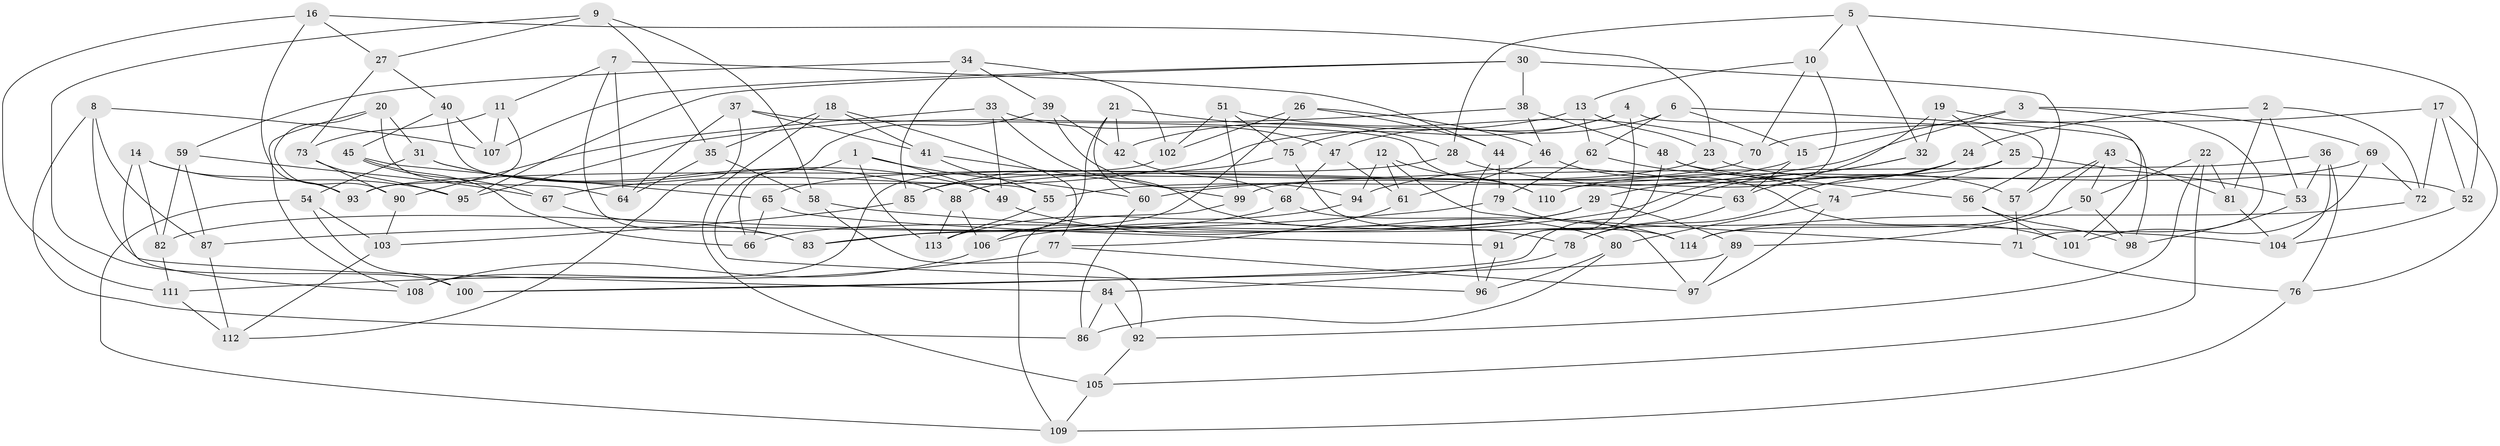 // coarse degree distribution, {6: 0.5072463768115942, 4: 0.2898550724637681, 5: 0.13043478260869565, 3: 0.07246376811594203}
// Generated by graph-tools (version 1.1) at 2025/38/03/04/25 23:38:06]
// undirected, 114 vertices, 228 edges
graph export_dot {
  node [color=gray90,style=filled];
  1;
  2;
  3;
  4;
  5;
  6;
  7;
  8;
  9;
  10;
  11;
  12;
  13;
  14;
  15;
  16;
  17;
  18;
  19;
  20;
  21;
  22;
  23;
  24;
  25;
  26;
  27;
  28;
  29;
  30;
  31;
  32;
  33;
  34;
  35;
  36;
  37;
  38;
  39;
  40;
  41;
  42;
  43;
  44;
  45;
  46;
  47;
  48;
  49;
  50;
  51;
  52;
  53;
  54;
  55;
  56;
  57;
  58;
  59;
  60;
  61;
  62;
  63;
  64;
  65;
  66;
  67;
  68;
  69;
  70;
  71;
  72;
  73;
  74;
  75;
  76;
  77;
  78;
  79;
  80;
  81;
  82;
  83;
  84;
  85;
  86;
  87;
  88;
  89;
  90;
  91;
  92;
  93;
  94;
  95;
  96;
  97;
  98;
  99;
  100;
  101;
  102;
  103;
  104;
  105;
  106;
  107;
  108;
  109;
  110;
  111;
  112;
  113;
  114;
  1 -- 66;
  1 -- 49;
  1 -- 60;
  1 -- 113;
  2 -- 24;
  2 -- 72;
  2 -- 53;
  2 -- 81;
  3 -- 15;
  3 -- 71;
  3 -- 60;
  3 -- 69;
  4 -- 56;
  4 -- 47;
  4 -- 67;
  4 -- 91;
  5 -- 52;
  5 -- 32;
  5 -- 28;
  5 -- 10;
  6 -- 75;
  6 -- 62;
  6 -- 15;
  6 -- 98;
  7 -- 83;
  7 -- 44;
  7 -- 64;
  7 -- 11;
  8 -- 87;
  8 -- 107;
  8 -- 86;
  8 -- 84;
  9 -- 35;
  9 -- 27;
  9 -- 100;
  9 -- 58;
  10 -- 13;
  10 -- 70;
  10 -- 110;
  11 -- 73;
  11 -- 107;
  11 -- 93;
  12 -- 94;
  12 -- 71;
  12 -- 110;
  12 -- 61;
  13 -- 62;
  13 -- 23;
  13 -- 42;
  14 -- 82;
  14 -- 108;
  14 -- 93;
  14 -- 95;
  15 -- 55;
  15 -- 63;
  16 -- 111;
  16 -- 23;
  16 -- 93;
  16 -- 27;
  17 -- 70;
  17 -- 76;
  17 -- 72;
  17 -- 52;
  18 -- 35;
  18 -- 41;
  18 -- 77;
  18 -- 105;
  19 -- 32;
  19 -- 101;
  19 -- 29;
  19 -- 25;
  20 -- 90;
  20 -- 64;
  20 -- 31;
  20 -- 108;
  21 -- 60;
  21 -- 106;
  21 -- 42;
  21 -- 28;
  22 -- 92;
  22 -- 50;
  22 -- 81;
  22 -- 105;
  23 -- 85;
  23 -- 52;
  24 -- 94;
  24 -- 63;
  24 -- 78;
  25 -- 53;
  25 -- 74;
  25 -- 93;
  26 -- 46;
  26 -- 83;
  26 -- 44;
  26 -- 102;
  27 -- 40;
  27 -- 73;
  28 -- 65;
  28 -- 63;
  29 -- 89;
  29 -- 66;
  29 -- 83;
  30 -- 107;
  30 -- 38;
  30 -- 57;
  30 -- 95;
  31 -- 54;
  31 -- 88;
  31 -- 49;
  32 -- 106;
  32 -- 100;
  33 -- 49;
  33 -- 90;
  33 -- 80;
  33 -- 47;
  34 -- 39;
  34 -- 59;
  34 -- 85;
  34 -- 102;
  35 -- 64;
  35 -- 58;
  36 -- 53;
  36 -- 104;
  36 -- 99;
  36 -- 76;
  37 -- 110;
  37 -- 64;
  37 -- 41;
  37 -- 112;
  38 -- 48;
  38 -- 95;
  38 -- 46;
  39 -- 42;
  39 -- 96;
  39 -- 94;
  40 -- 45;
  40 -- 55;
  40 -- 107;
  41 -- 55;
  41 -- 99;
  42 -- 68;
  43 -- 114;
  43 -- 81;
  43 -- 50;
  43 -- 57;
  44 -- 79;
  44 -- 96;
  45 -- 65;
  45 -- 67;
  45 -- 66;
  46 -- 101;
  46 -- 61;
  47 -- 61;
  47 -- 68;
  48 -- 57;
  48 -- 56;
  48 -- 91;
  49 -- 78;
  50 -- 98;
  50 -- 89;
  51 -- 99;
  51 -- 75;
  51 -- 102;
  51 -- 70;
  52 -- 104;
  53 -- 98;
  54 -- 109;
  54 -- 103;
  54 -- 100;
  55 -- 113;
  56 -- 101;
  56 -- 98;
  57 -- 71;
  58 -- 104;
  58 -- 92;
  59 -- 82;
  59 -- 67;
  59 -- 87;
  60 -- 86;
  61 -- 77;
  62 -- 74;
  62 -- 79;
  63 -- 78;
  65 -- 91;
  65 -- 66;
  67 -- 83;
  68 -- 82;
  68 -- 97;
  69 -- 110;
  69 -- 72;
  69 -- 101;
  70 -- 88;
  71 -- 76;
  72 -- 114;
  73 -- 95;
  73 -- 90;
  74 -- 97;
  74 -- 80;
  75 -- 114;
  75 -- 85;
  76 -- 109;
  77 -- 97;
  77 -- 111;
  78 -- 84;
  79 -- 87;
  79 -- 114;
  80 -- 86;
  80 -- 96;
  81 -- 104;
  82 -- 111;
  84 -- 86;
  84 -- 92;
  85 -- 103;
  87 -- 112;
  88 -- 113;
  88 -- 106;
  89 -- 100;
  89 -- 97;
  90 -- 103;
  91 -- 96;
  92 -- 105;
  94 -- 113;
  99 -- 109;
  102 -- 108;
  103 -- 112;
  105 -- 109;
  106 -- 108;
  111 -- 112;
}
